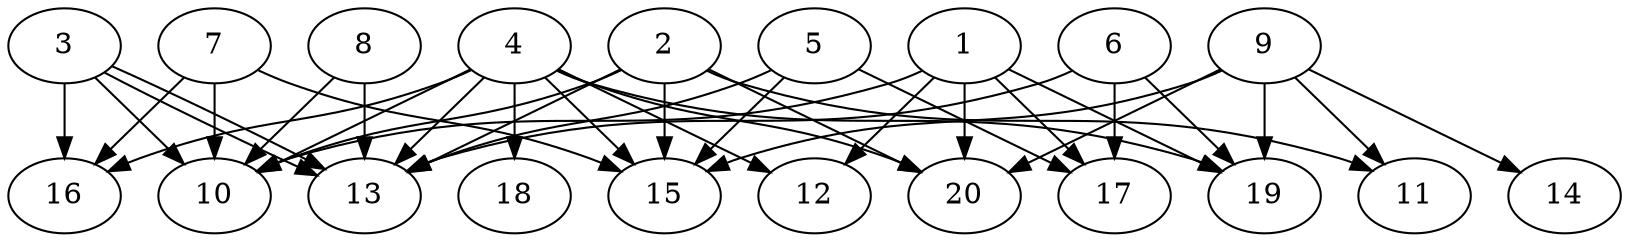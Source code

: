 // DAG automatically generated by daggen at Wed Jul 24 21:20:06 2019
// ./daggen --dot -n 20 --ccr 0.4 --fat 0.8 --regular 0.5 --density 0.8 --mindata 5242880 --maxdata 52428800 
digraph G {
  1 [size="51182080", alpha="0.12", expect_size="20472832"] 
  1 -> 10 [size ="20472832"]
  1 -> 12 [size ="20472832"]
  1 -> 17 [size ="20472832"]
  1 -> 19 [size ="20472832"]
  1 -> 20 [size ="20472832"]
  2 [size="120304640", alpha="0.15", expect_size="48121856"] 
  2 -> 10 [size ="48121856"]
  2 -> 11 [size ="48121856"]
  2 -> 13 [size ="48121856"]
  2 -> 15 [size ="48121856"]
  2 -> 20 [size ="48121856"]
  3 [size="105075200", alpha="0.08", expect_size="42030080"] 
  3 -> 10 [size ="42030080"]
  3 -> 13 [size ="42030080"]
  3 -> 13 [size ="42030080"]
  3 -> 16 [size ="42030080"]
  4 [size="24243200", alpha="0.14", expect_size="9697280"] 
  4 -> 10 [size ="9697280"]
  4 -> 12 [size ="9697280"]
  4 -> 13 [size ="9697280"]
  4 -> 15 [size ="9697280"]
  4 -> 16 [size ="9697280"]
  4 -> 18 [size ="9697280"]
  4 -> 19 [size ="9697280"]
  4 -> 20 [size ="9697280"]
  5 [size="113451520", alpha="0.05", expect_size="45380608"] 
  5 -> 13 [size ="45380608"]
  5 -> 15 [size ="45380608"]
  5 -> 17 [size ="45380608"]
  6 [size="125675520", alpha="0.11", expect_size="50270208"] 
  6 -> 13 [size ="50270208"]
  6 -> 17 [size ="50270208"]
  6 -> 19 [size ="50270208"]
  7 [size="97008640", alpha="0.15", expect_size="38803456"] 
  7 -> 10 [size ="38803456"]
  7 -> 15 [size ="38803456"]
  7 -> 16 [size ="38803456"]
  8 [size="73062400", alpha="0.05", expect_size="29224960"] 
  8 -> 10 [size ="29224960"]
  8 -> 13 [size ="29224960"]
  9 [size="34170880", alpha="0.06", expect_size="13668352"] 
  9 -> 11 [size ="13668352"]
  9 -> 14 [size ="13668352"]
  9 -> 15 [size ="13668352"]
  9 -> 19 [size ="13668352"]
  9 -> 20 [size ="13668352"]
  10 [size="47326720", alpha="0.16", expect_size="18930688"] 
  11 [size="15564800", alpha="0.16", expect_size="6225920"] 
  12 [size="84728320", alpha="0.08", expect_size="33891328"] 
  13 [size="57359360", alpha="0.14", expect_size="22943744"] 
  14 [size="107002880", alpha="0.04", expect_size="42801152"] 
  15 [size="71859200", alpha="0.15", expect_size="28743680"] 
  16 [size="103744000", alpha="0.18", expect_size="41497600"] 
  17 [size="47782400", alpha="0.20", expect_size="19112960"] 
  18 [size="16614400", alpha="0.08", expect_size="6645760"] 
  19 [size="44628480", alpha="0.06", expect_size="17851392"] 
  20 [size="82821120", alpha="0.10", expect_size="33128448"] 
}
